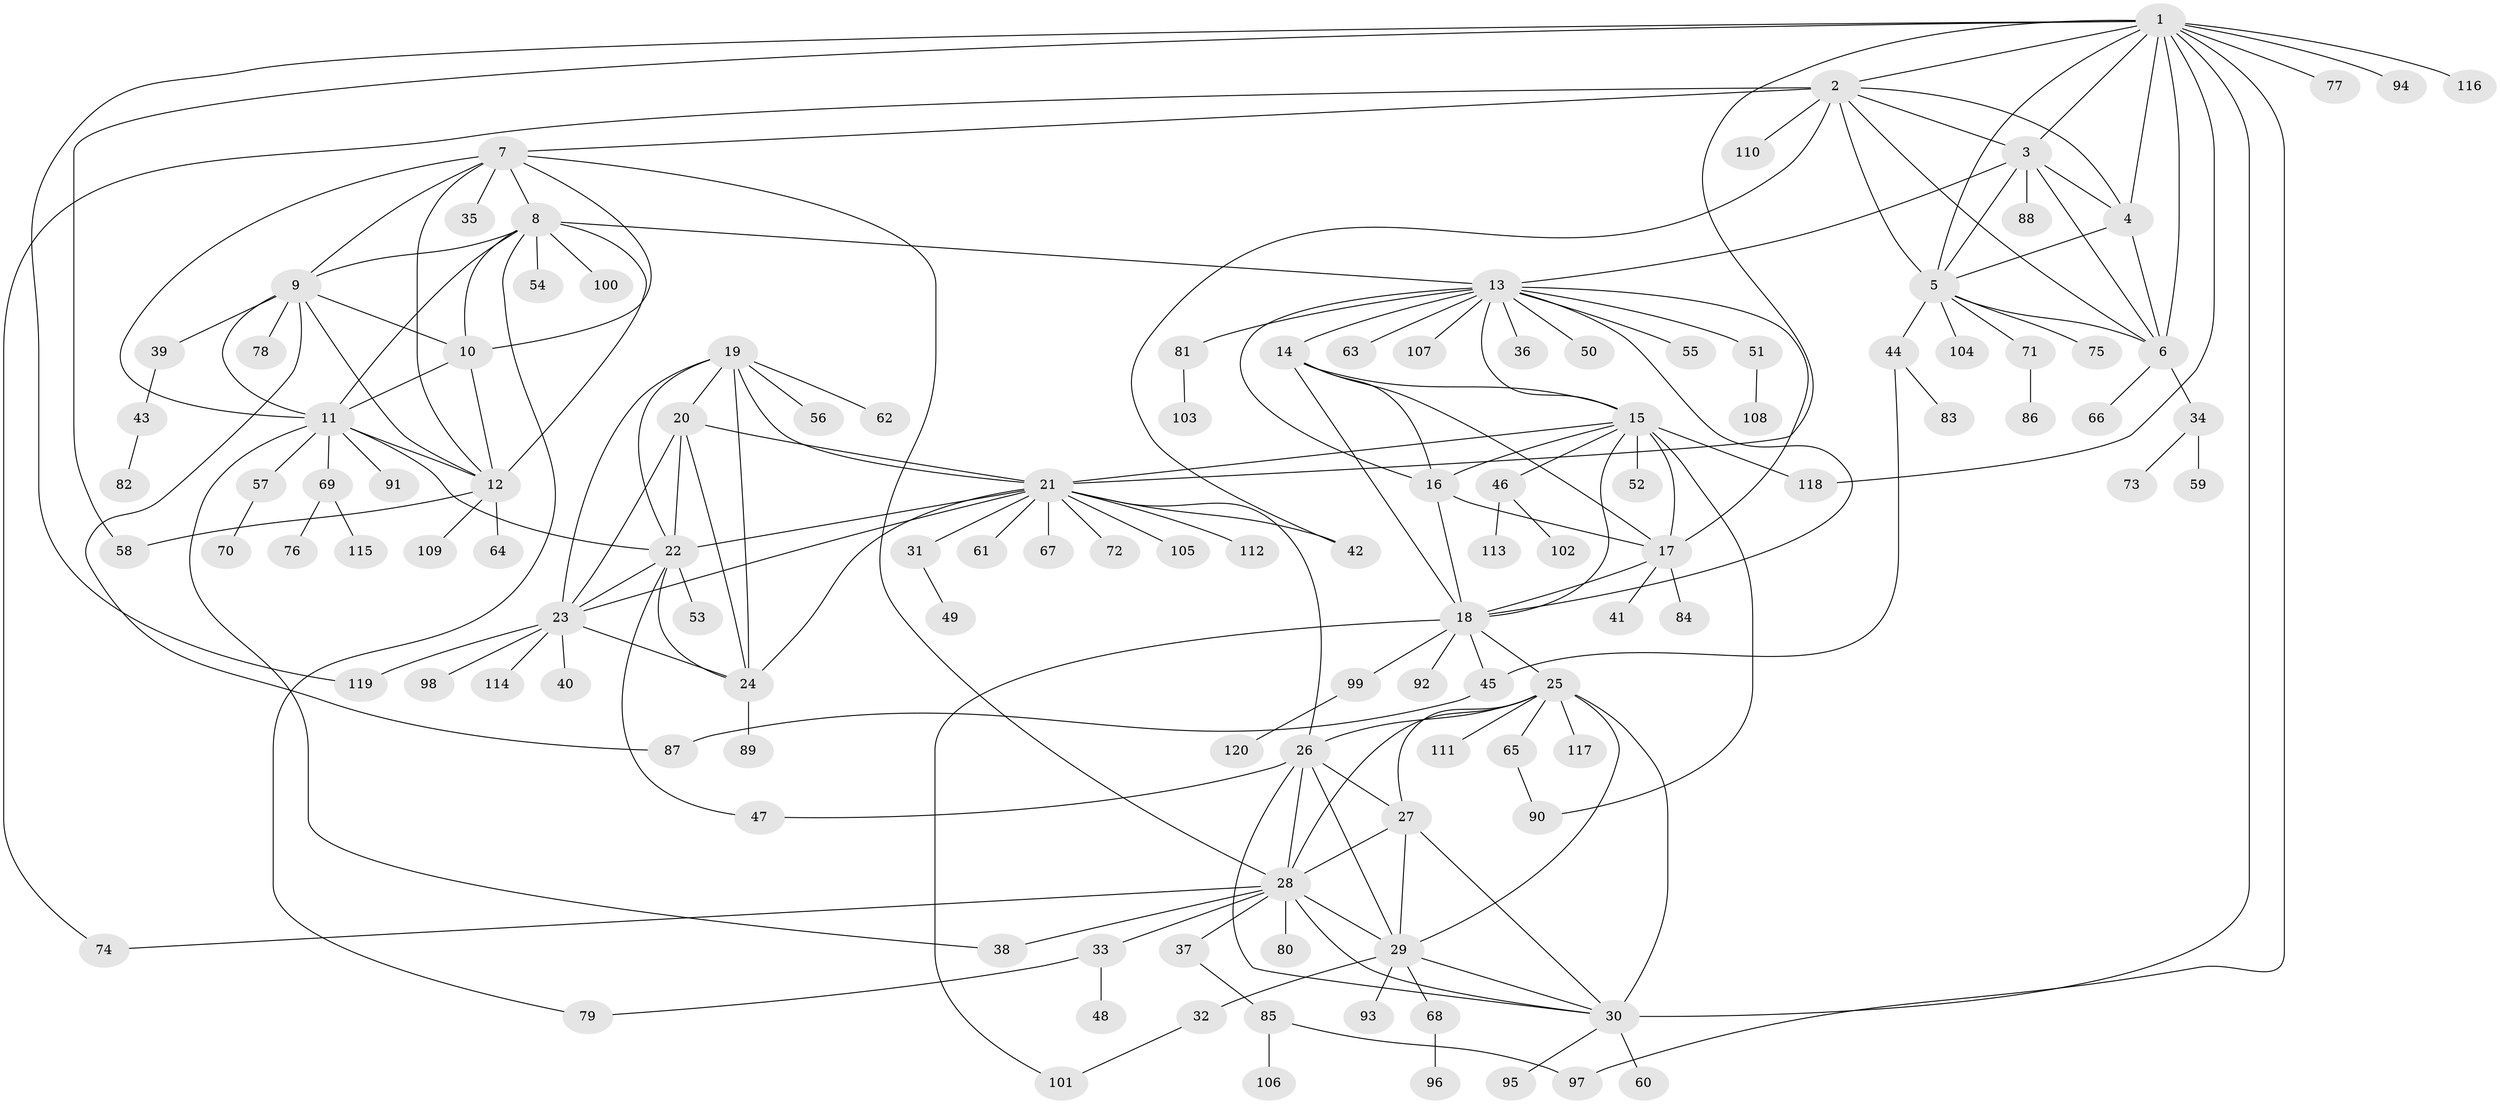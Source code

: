 // coarse degree distribution, {24: 0.010309278350515464, 7: 0.07216494845360824, 6: 0.020618556701030927, 9: 0.030927835051546393, 5: 0.030927835051546393, 17: 0.010309278350515464, 3: 0.05154639175257732, 8: 0.010309278350515464, 4: 0.020618556701030927, 12: 0.010309278350515464, 2: 0.18556701030927836, 1: 0.5463917525773195}
// Generated by graph-tools (version 1.1) at 2025/24/03/03/25 07:24:11]
// undirected, 120 vertices, 188 edges
graph export_dot {
graph [start="1"]
  node [color=gray90,style=filled];
  1;
  2;
  3;
  4;
  5;
  6;
  7;
  8;
  9;
  10;
  11;
  12;
  13;
  14;
  15;
  16;
  17;
  18;
  19;
  20;
  21;
  22;
  23;
  24;
  25;
  26;
  27;
  28;
  29;
  30;
  31;
  32;
  33;
  34;
  35;
  36;
  37;
  38;
  39;
  40;
  41;
  42;
  43;
  44;
  45;
  46;
  47;
  48;
  49;
  50;
  51;
  52;
  53;
  54;
  55;
  56;
  57;
  58;
  59;
  60;
  61;
  62;
  63;
  64;
  65;
  66;
  67;
  68;
  69;
  70;
  71;
  72;
  73;
  74;
  75;
  76;
  77;
  78;
  79;
  80;
  81;
  82;
  83;
  84;
  85;
  86;
  87;
  88;
  89;
  90;
  91;
  92;
  93;
  94;
  95;
  96;
  97;
  98;
  99;
  100;
  101;
  102;
  103;
  104;
  105;
  106;
  107;
  108;
  109;
  110;
  111;
  112;
  113;
  114;
  115;
  116;
  117;
  118;
  119;
  120;
  1 -- 2;
  1 -- 3;
  1 -- 4;
  1 -- 5;
  1 -- 6;
  1 -- 21;
  1 -- 30;
  1 -- 58;
  1 -- 77;
  1 -- 94;
  1 -- 97;
  1 -- 116;
  1 -- 118;
  1 -- 119;
  2 -- 3;
  2 -- 4;
  2 -- 5;
  2 -- 6;
  2 -- 7;
  2 -- 42;
  2 -- 74;
  2 -- 110;
  3 -- 4;
  3 -- 5;
  3 -- 6;
  3 -- 13;
  3 -- 88;
  4 -- 5;
  4 -- 6;
  5 -- 6;
  5 -- 44;
  5 -- 71;
  5 -- 75;
  5 -- 104;
  6 -- 34;
  6 -- 66;
  7 -- 8;
  7 -- 9;
  7 -- 10;
  7 -- 11;
  7 -- 12;
  7 -- 28;
  7 -- 35;
  8 -- 9;
  8 -- 10;
  8 -- 11;
  8 -- 12;
  8 -- 13;
  8 -- 54;
  8 -- 79;
  8 -- 100;
  9 -- 10;
  9 -- 11;
  9 -- 12;
  9 -- 39;
  9 -- 78;
  9 -- 87;
  10 -- 11;
  10 -- 12;
  11 -- 12;
  11 -- 22;
  11 -- 38;
  11 -- 57;
  11 -- 69;
  11 -- 91;
  12 -- 58;
  12 -- 64;
  12 -- 109;
  13 -- 14;
  13 -- 15;
  13 -- 16;
  13 -- 17;
  13 -- 18;
  13 -- 36;
  13 -- 50;
  13 -- 51;
  13 -- 55;
  13 -- 63;
  13 -- 81;
  13 -- 107;
  14 -- 15;
  14 -- 16;
  14 -- 17;
  14 -- 18;
  15 -- 16;
  15 -- 17;
  15 -- 18;
  15 -- 21;
  15 -- 46;
  15 -- 52;
  15 -- 90;
  15 -- 118;
  16 -- 17;
  16 -- 18;
  17 -- 18;
  17 -- 41;
  17 -- 84;
  18 -- 25;
  18 -- 45;
  18 -- 92;
  18 -- 99;
  18 -- 101;
  19 -- 20;
  19 -- 21;
  19 -- 22;
  19 -- 23;
  19 -- 24;
  19 -- 56;
  19 -- 62;
  20 -- 21;
  20 -- 22;
  20 -- 23;
  20 -- 24;
  21 -- 22;
  21 -- 23;
  21 -- 24;
  21 -- 26;
  21 -- 31;
  21 -- 42;
  21 -- 61;
  21 -- 67;
  21 -- 72;
  21 -- 105;
  21 -- 112;
  22 -- 23;
  22 -- 24;
  22 -- 47;
  22 -- 53;
  23 -- 24;
  23 -- 40;
  23 -- 98;
  23 -- 114;
  23 -- 119;
  24 -- 89;
  25 -- 26;
  25 -- 27;
  25 -- 28;
  25 -- 29;
  25 -- 30;
  25 -- 65;
  25 -- 111;
  25 -- 117;
  26 -- 27;
  26 -- 28;
  26 -- 29;
  26 -- 30;
  26 -- 47;
  27 -- 28;
  27 -- 29;
  27 -- 30;
  28 -- 29;
  28 -- 30;
  28 -- 33;
  28 -- 37;
  28 -- 38;
  28 -- 74;
  28 -- 80;
  29 -- 30;
  29 -- 32;
  29 -- 68;
  29 -- 93;
  30 -- 60;
  30 -- 95;
  31 -- 49;
  32 -- 101;
  33 -- 48;
  33 -- 79;
  34 -- 59;
  34 -- 73;
  37 -- 85;
  39 -- 43;
  43 -- 82;
  44 -- 45;
  44 -- 83;
  45 -- 87;
  46 -- 102;
  46 -- 113;
  51 -- 108;
  57 -- 70;
  65 -- 90;
  68 -- 96;
  69 -- 76;
  69 -- 115;
  71 -- 86;
  81 -- 103;
  85 -- 97;
  85 -- 106;
  99 -- 120;
}
